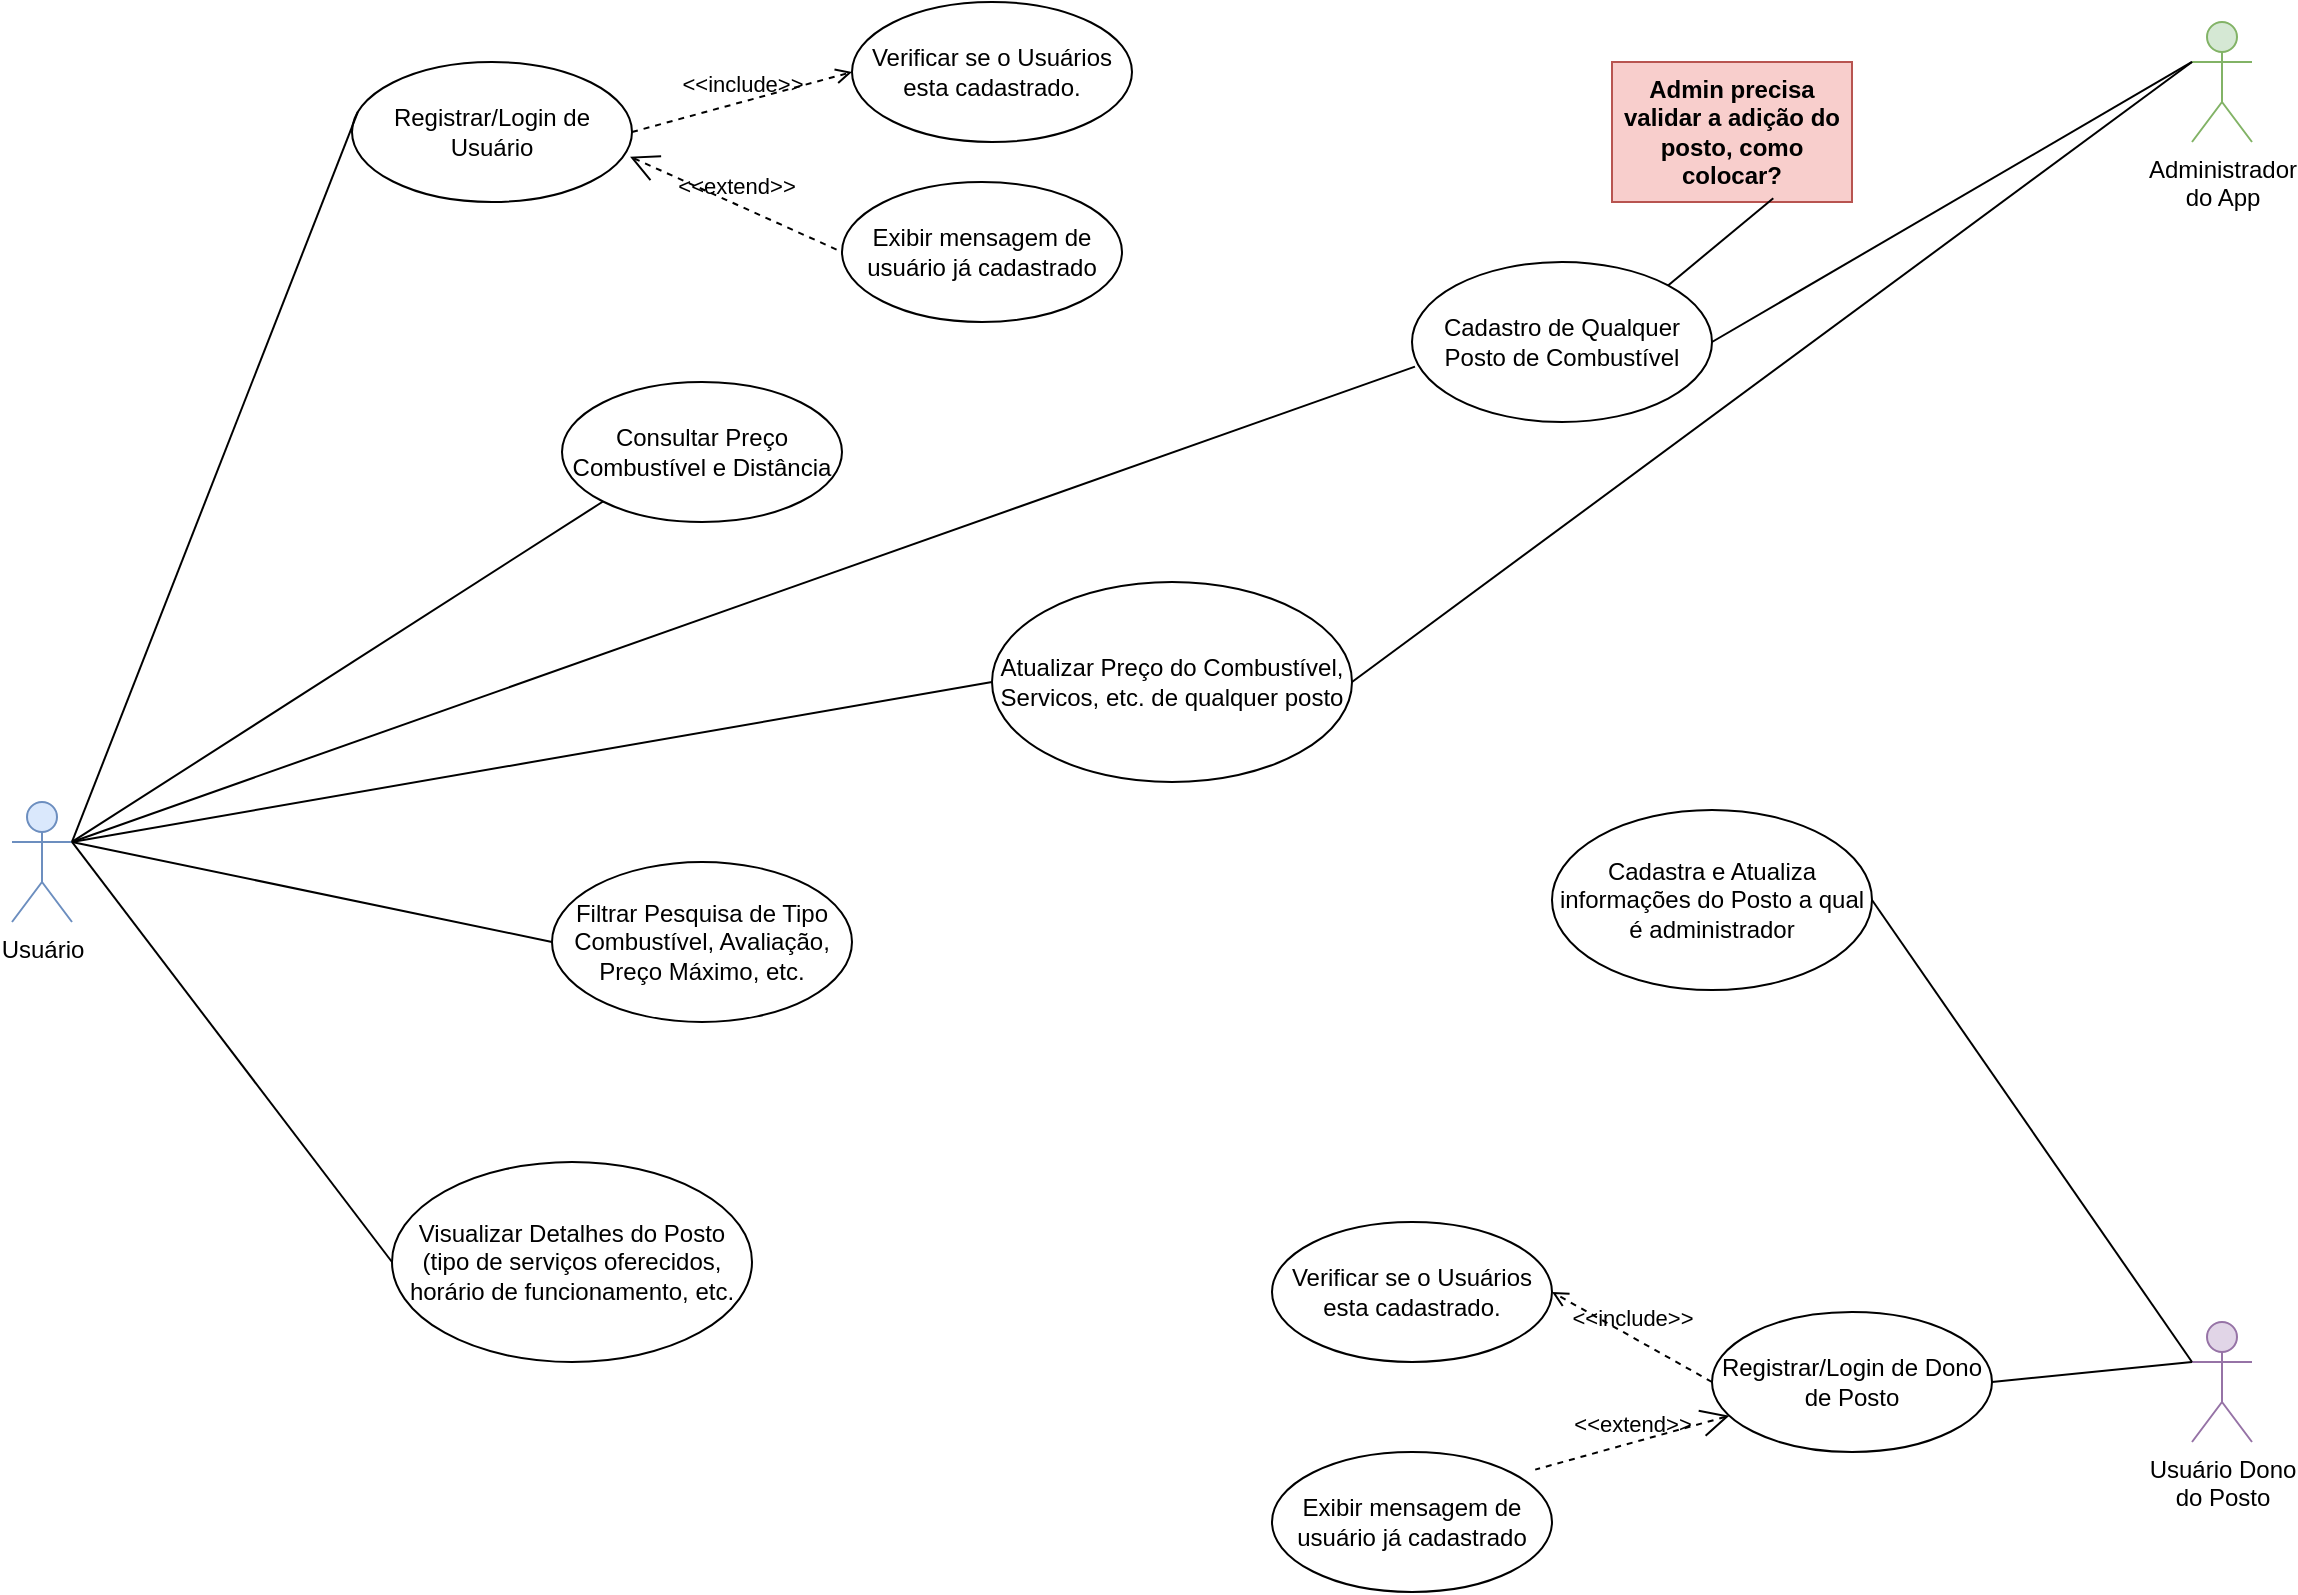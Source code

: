 <mxfile version="23.1.7" type="github">
  <diagram name="Página-1" id="ftc5jekLg3tbH1YQK8Mf">
    <mxGraphModel dx="1514" dy="1015" grid="1" gridSize="10" guides="1" tooltips="1" connect="1" arrows="1" fold="1" page="1" pageScale="1" pageWidth="1169" pageHeight="827" math="0" shadow="0">
      <root>
        <mxCell id="0" />
        <mxCell id="1" parent="0" />
        <mxCell id="PP8LRKLGsLknnvHvdWip-1" value="Usuário" style="shape=umlActor;html=1;verticalLabelPosition=bottom;verticalAlign=top;align=center;fillColor=#dae8fc;strokeColor=#6c8ebf;" vertex="1" parent="1">
          <mxGeometry x="10" y="410" width="30" height="60" as="geometry" />
        </mxCell>
        <mxCell id="PP8LRKLGsLknnvHvdWip-2" value="Consultar Preço&lt;br&gt;Combustível e Distância" style="ellipse;whiteSpace=wrap;html=1;" vertex="1" parent="1">
          <mxGeometry x="285" y="200" width="140" height="70" as="geometry" />
        </mxCell>
        <mxCell id="PP8LRKLGsLknnvHvdWip-3" value="" style="edgeStyle=none;html=1;endArrow=none;verticalAlign=bottom;rounded=0;exitX=1;exitY=0.333;exitDx=0;exitDy=0;exitPerimeter=0;entryX=0;entryY=1;entryDx=0;entryDy=0;" edge="1" parent="1" source="PP8LRKLGsLknnvHvdWip-1" target="PP8LRKLGsLknnvHvdWip-2">
          <mxGeometry width="160" relative="1" as="geometry">
            <mxPoint x="420" y="350" as="sourcePoint" />
            <mxPoint x="580" y="350" as="targetPoint" />
          </mxGeometry>
        </mxCell>
        <mxCell id="PP8LRKLGsLknnvHvdWip-4" value="Filtrar Pesquisa de Tipo Combustível, Avaliação, Preço Máximo, etc." style="ellipse;whiteSpace=wrap;html=1;" vertex="1" parent="1">
          <mxGeometry x="280" y="440" width="150" height="80" as="geometry" />
        </mxCell>
        <mxCell id="PP8LRKLGsLknnvHvdWip-7" value="" style="edgeStyle=none;html=1;endArrow=none;verticalAlign=bottom;rounded=0;exitX=1;exitY=0.333;exitDx=0;exitDy=0;exitPerimeter=0;entryX=0;entryY=0.5;entryDx=0;entryDy=0;" edge="1" parent="1" source="PP8LRKLGsLknnvHvdWip-1" target="PP8LRKLGsLknnvHvdWip-4">
          <mxGeometry width="160" relative="1" as="geometry">
            <mxPoint x="420" y="350" as="sourcePoint" />
            <mxPoint x="580" y="350" as="targetPoint" />
          </mxGeometry>
        </mxCell>
        <mxCell id="PP8LRKLGsLknnvHvdWip-8" value="Visualizar Detalhes do Posto (tipo de serviços oferecidos, horário de funcionamento, etc." style="ellipse;whiteSpace=wrap;html=1;" vertex="1" parent="1">
          <mxGeometry x="200" y="590" width="180" height="100" as="geometry" />
        </mxCell>
        <mxCell id="PP8LRKLGsLknnvHvdWip-9" value="" style="edgeStyle=none;html=1;endArrow=none;verticalAlign=bottom;rounded=0;exitX=1;exitY=0.333;exitDx=0;exitDy=0;exitPerimeter=0;entryX=0;entryY=0.5;entryDx=0;entryDy=0;" edge="1" parent="1" source="PP8LRKLGsLknnvHvdWip-1" target="PP8LRKLGsLknnvHvdWip-8">
          <mxGeometry width="160" relative="1" as="geometry">
            <mxPoint x="420" y="350" as="sourcePoint" />
            <mxPoint x="580" y="350" as="targetPoint" />
          </mxGeometry>
        </mxCell>
        <mxCell id="PP8LRKLGsLknnvHvdWip-10" value="Registrar/Login de Usuário" style="ellipse;whiteSpace=wrap;html=1;" vertex="1" parent="1">
          <mxGeometry x="180" y="40" width="140" height="70" as="geometry" />
        </mxCell>
        <mxCell id="PP8LRKLGsLknnvHvdWip-11" value="" style="edgeStyle=none;html=1;endArrow=none;verticalAlign=bottom;rounded=0;exitX=1;exitY=0.333;exitDx=0;exitDy=0;exitPerimeter=0;entryX=0.021;entryY=0.357;entryDx=0;entryDy=0;entryPerimeter=0;" edge="1" parent="1" source="PP8LRKLGsLknnvHvdWip-1" target="PP8LRKLGsLknnvHvdWip-10">
          <mxGeometry width="160" relative="1" as="geometry">
            <mxPoint x="420" y="350" as="sourcePoint" />
            <mxPoint x="580" y="350" as="targetPoint" />
          </mxGeometry>
        </mxCell>
        <mxCell id="PP8LRKLGsLknnvHvdWip-12" value="Atualizar Preço do Combustível, Servicos, etc. de qualquer posto" style="ellipse;whiteSpace=wrap;html=1;" vertex="1" parent="1">
          <mxGeometry x="500" y="300" width="180" height="100" as="geometry" />
        </mxCell>
        <mxCell id="PP8LRKLGsLknnvHvdWip-13" value="Administrador &lt;br&gt;do App" style="shape=umlActor;html=1;verticalLabelPosition=bottom;verticalAlign=top;align=center;fillColor=#d5e8d4;strokeColor=#82b366;" vertex="1" parent="1">
          <mxGeometry x="1100" y="20" width="30" height="60" as="geometry" />
        </mxCell>
        <mxCell id="PP8LRKLGsLknnvHvdWip-16" value="" style="edgeStyle=none;html=1;endArrow=none;verticalAlign=bottom;rounded=0;entryX=0;entryY=0.333;entryDx=0;entryDy=0;entryPerimeter=0;exitX=1;exitY=0.5;exitDx=0;exitDy=0;" edge="1" parent="1" source="PP8LRKLGsLknnvHvdWip-12" target="PP8LRKLGsLknnvHvdWip-13">
          <mxGeometry width="160" relative="1" as="geometry">
            <mxPoint x="420" y="350" as="sourcePoint" />
            <mxPoint x="580" y="350" as="targetPoint" />
          </mxGeometry>
        </mxCell>
        <mxCell id="PP8LRKLGsLknnvHvdWip-17" value="Verificar se o Usuários esta cadastrado." style="ellipse;whiteSpace=wrap;html=1;" vertex="1" parent="1">
          <mxGeometry x="430" y="10" width="140" height="70" as="geometry" />
        </mxCell>
        <mxCell id="PP8LRKLGsLknnvHvdWip-18" value="&amp;lt;&amp;lt;include&amp;gt;&amp;gt;" style="edgeStyle=none;html=1;endArrow=open;verticalAlign=bottom;dashed=1;labelBackgroundColor=none;rounded=0;exitX=1;exitY=0.5;exitDx=0;exitDy=0;entryX=0;entryY=0.5;entryDx=0;entryDy=0;" edge="1" parent="1" source="PP8LRKLGsLknnvHvdWip-10" target="PP8LRKLGsLknnvHvdWip-17">
          <mxGeometry width="160" relative="1" as="geometry">
            <mxPoint x="420" y="350" as="sourcePoint" />
            <mxPoint x="470" y="40" as="targetPoint" />
          </mxGeometry>
        </mxCell>
        <mxCell id="PP8LRKLGsLknnvHvdWip-19" value="Exibir mensagem de usuário já cadastrado" style="ellipse;whiteSpace=wrap;html=1;" vertex="1" parent="1">
          <mxGeometry x="425" y="100" width="140" height="70" as="geometry" />
        </mxCell>
        <mxCell id="PP8LRKLGsLknnvHvdWip-20" value="&amp;lt;&amp;lt;extend&amp;gt;&amp;gt;" style="edgeStyle=none;html=1;startArrow=open;endArrow=none;startSize=12;verticalAlign=bottom;dashed=1;labelBackgroundColor=none;rounded=0;entryX=0;entryY=0.5;entryDx=0;entryDy=0;exitX=0.993;exitY=0.676;exitDx=0;exitDy=0;exitPerimeter=0;" edge="1" parent="1" source="PP8LRKLGsLknnvHvdWip-10" target="PP8LRKLGsLknnvHvdWip-19">
          <mxGeometry width="160" relative="1" as="geometry">
            <mxPoint x="430" y="140" as="sourcePoint" />
            <mxPoint x="580" y="350" as="targetPoint" />
          </mxGeometry>
        </mxCell>
        <mxCell id="PP8LRKLGsLknnvHvdWip-22" value="Usuário Dono &lt;br&gt;do Posto" style="shape=umlActor;html=1;verticalLabelPosition=bottom;verticalAlign=top;align=center;fillColor=#e1d5e7;strokeColor=#9673a6;" vertex="1" parent="1">
          <mxGeometry x="1100" y="670" width="30" height="60" as="geometry" />
        </mxCell>
        <mxCell id="PP8LRKLGsLknnvHvdWip-23" value="Cadastro de Qualquer Posto de Combustível" style="ellipse;whiteSpace=wrap;html=1;" vertex="1" parent="1">
          <mxGeometry x="710" y="140" width="150" height="80" as="geometry" />
        </mxCell>
        <mxCell id="PP8LRKLGsLknnvHvdWip-24" value="" style="edgeStyle=none;html=1;endArrow=none;verticalAlign=bottom;rounded=0;entryX=0;entryY=0.333;entryDx=0;entryDy=0;entryPerimeter=0;exitX=1;exitY=0.5;exitDx=0;exitDy=0;" edge="1" parent="1" source="PP8LRKLGsLknnvHvdWip-23" target="PP8LRKLGsLknnvHvdWip-13">
          <mxGeometry width="160" relative="1" as="geometry">
            <mxPoint x="420" y="350" as="sourcePoint" />
            <mxPoint x="580" y="350" as="targetPoint" />
          </mxGeometry>
        </mxCell>
        <mxCell id="PP8LRKLGsLknnvHvdWip-25" value="Cadastra e Atualiza informações do Posto a qual é administrador" style="ellipse;whiteSpace=wrap;html=1;" vertex="1" parent="1">
          <mxGeometry x="780" y="414" width="160" height="90" as="geometry" />
        </mxCell>
        <mxCell id="PP8LRKLGsLknnvHvdWip-26" value="" style="edgeStyle=none;html=1;endArrow=none;verticalAlign=bottom;rounded=0;entryX=0;entryY=0.333;entryDx=0;entryDy=0;entryPerimeter=0;exitX=1;exitY=0.5;exitDx=0;exitDy=0;" edge="1" parent="1" source="PP8LRKLGsLknnvHvdWip-25" target="PP8LRKLGsLknnvHvdWip-22">
          <mxGeometry width="160" relative="1" as="geometry">
            <mxPoint x="420" y="350" as="sourcePoint" />
            <mxPoint x="580" y="350" as="targetPoint" />
          </mxGeometry>
        </mxCell>
        <mxCell id="PP8LRKLGsLknnvHvdWip-27" value="" style="edgeStyle=none;html=1;endArrow=none;verticalAlign=bottom;rounded=0;entryX=0;entryY=0.5;entryDx=0;entryDy=0;exitX=1;exitY=0.333;exitDx=0;exitDy=0;exitPerimeter=0;" edge="1" parent="1" source="PP8LRKLGsLknnvHvdWip-1" target="PP8LRKLGsLknnvHvdWip-12">
          <mxGeometry width="160" relative="1" as="geometry">
            <mxPoint x="420" y="350" as="sourcePoint" />
            <mxPoint x="580" y="350" as="targetPoint" />
          </mxGeometry>
        </mxCell>
        <mxCell id="PP8LRKLGsLknnvHvdWip-28" value="Registrar/Login de Dono de Posto" style="ellipse;whiteSpace=wrap;html=1;" vertex="1" parent="1">
          <mxGeometry x="860" y="665" width="140" height="70" as="geometry" />
        </mxCell>
        <mxCell id="PP8LRKLGsLknnvHvdWip-30" value="" style="edgeStyle=none;html=1;endArrow=none;verticalAlign=bottom;rounded=0;entryX=0;entryY=0.333;entryDx=0;entryDy=0;entryPerimeter=0;exitX=1;exitY=0.5;exitDx=0;exitDy=0;" edge="1" parent="1" source="PP8LRKLGsLknnvHvdWip-28" target="PP8LRKLGsLknnvHvdWip-22">
          <mxGeometry width="160" relative="1" as="geometry">
            <mxPoint x="420" y="350" as="sourcePoint" />
            <mxPoint x="580" y="350" as="targetPoint" />
          </mxGeometry>
        </mxCell>
        <mxCell id="PP8LRKLGsLknnvHvdWip-31" value="Verificar se o Usuários esta cadastrado." style="ellipse;whiteSpace=wrap;html=1;" vertex="1" parent="1">
          <mxGeometry x="640" y="620" width="140" height="70" as="geometry" />
        </mxCell>
        <mxCell id="PP8LRKLGsLknnvHvdWip-32" value="&amp;lt;&amp;lt;include&amp;gt;&amp;gt;" style="edgeStyle=none;html=1;endArrow=open;verticalAlign=bottom;dashed=1;labelBackgroundColor=none;rounded=0;exitX=0;exitY=0.5;exitDx=0;exitDy=0;entryX=1;entryY=0.5;entryDx=0;entryDy=0;" edge="1" parent="1" target="PP8LRKLGsLknnvHvdWip-31" source="PP8LRKLGsLknnvHvdWip-28">
          <mxGeometry width="160" relative="1" as="geometry">
            <mxPoint x="551" y="575" as="sourcePoint" />
            <mxPoint x="780" y="460" as="targetPoint" />
          </mxGeometry>
        </mxCell>
        <mxCell id="PP8LRKLGsLknnvHvdWip-33" value="Exibir mensagem de usuário já cadastrado" style="ellipse;whiteSpace=wrap;html=1;" vertex="1" parent="1">
          <mxGeometry x="640" y="735" width="140" height="70" as="geometry" />
        </mxCell>
        <mxCell id="PP8LRKLGsLknnvHvdWip-34" value="&amp;lt;&amp;lt;extend&amp;gt;&amp;gt;" style="edgeStyle=none;html=1;startArrow=open;endArrow=none;startSize=12;verticalAlign=bottom;dashed=1;labelBackgroundColor=none;rounded=0;entryX=0.94;entryY=0.126;entryDx=0;entryDy=0;entryPerimeter=0;" edge="1" parent="1" target="PP8LRKLGsLknnvHvdWip-33" source="PP8LRKLGsLknnvHvdWip-28">
          <mxGeometry width="160" relative="1" as="geometry">
            <mxPoint x="550" y="587" as="sourcePoint" />
            <mxPoint x="721" y="820" as="targetPoint" />
          </mxGeometry>
        </mxCell>
        <mxCell id="PP8LRKLGsLknnvHvdWip-36" value="" style="edgeStyle=none;html=1;endArrow=none;verticalAlign=bottom;rounded=0;exitX=1;exitY=0.333;exitDx=0;exitDy=0;exitPerimeter=0;entryX=0.01;entryY=0.654;entryDx=0;entryDy=0;entryPerimeter=0;" edge="1" parent="1" source="PP8LRKLGsLknnvHvdWip-1" target="PP8LRKLGsLknnvHvdWip-23">
          <mxGeometry width="160" relative="1" as="geometry">
            <mxPoint x="420" y="350" as="sourcePoint" />
            <mxPoint x="730" y="180" as="targetPoint" />
          </mxGeometry>
        </mxCell>
        <mxCell id="PP8LRKLGsLknnvHvdWip-37" value="Admin precisa validar a adição do posto, como colocar?" style="shape=rect;html=1;verticalAlign=top;fontStyle=1;whiteSpace=wrap;align=center;fillColor=#f8cecc;strokeColor=#b85450;" vertex="1" parent="1">
          <mxGeometry x="810" y="40" width="120" height="70" as="geometry" />
        </mxCell>
        <mxCell id="PP8LRKLGsLknnvHvdWip-38" value="" style="edgeStyle=none;html=1;endArrow=none;verticalAlign=bottom;rounded=0;entryX=0.672;entryY=0.973;entryDx=0;entryDy=0;entryPerimeter=0;exitX=1;exitY=0;exitDx=0;exitDy=0;" edge="1" parent="1" source="PP8LRKLGsLknnvHvdWip-23" target="PP8LRKLGsLknnvHvdWip-37">
          <mxGeometry width="160" relative="1" as="geometry">
            <mxPoint x="420" y="350" as="sourcePoint" />
            <mxPoint x="580" y="350" as="targetPoint" />
          </mxGeometry>
        </mxCell>
      </root>
    </mxGraphModel>
  </diagram>
</mxfile>
